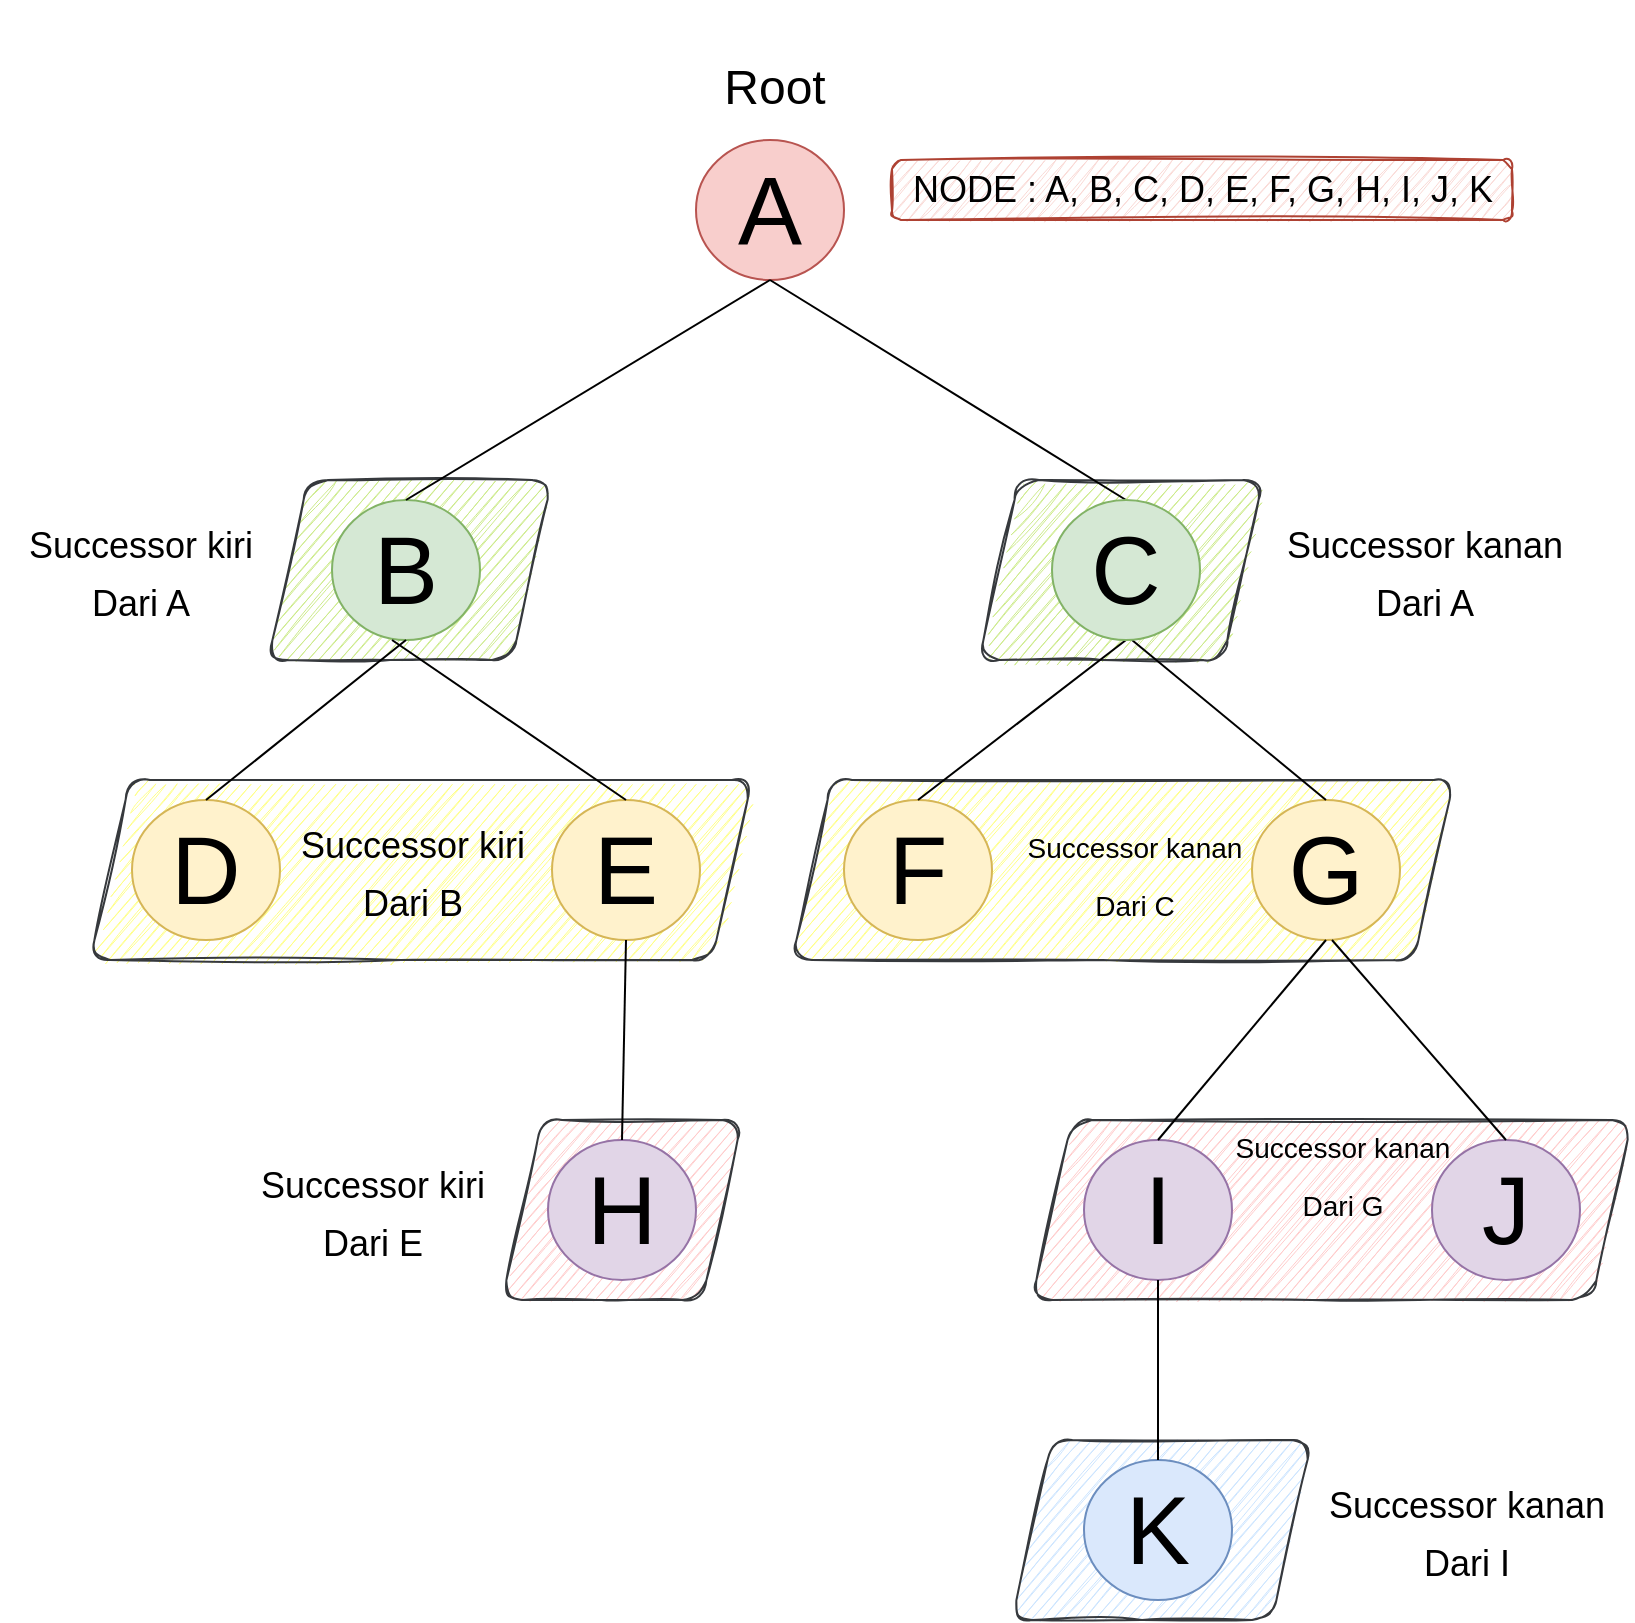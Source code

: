 <mxfile version="20.5.3" type="github">
  <diagram id="QYnPb9xYKGlMJSjqU7LE" name="Halaman-1">
    <mxGraphModel dx="875" dy="450" grid="1" gridSize="10" guides="1" tooltips="1" connect="1" arrows="1" fold="1" page="1" pageScale="1" pageWidth="827" pageHeight="1169" math="0" shadow="0">
      <root>
        <mxCell id="0" />
        <mxCell id="1" parent="0" />
        <mxCell id="mXJzTtIdMN7_5-vPaY4o-41" value="NODE : A, B, C, D, E, F, G, H, I, J, K" style="text;html=1;align=center;verticalAlign=middle;resizable=0;points=[];autosize=1;fontSize=18;fontFamily=Helvetica;fillColor=#fad9d5;strokeColor=#ae4132;sketch=1;shadow=0;glass=0;rounded=1;" parent="1" vertex="1">
          <mxGeometry x="460" y="120" width="310" height="30" as="geometry" />
        </mxCell>
        <mxCell id="mXJzTtIdMN7_5-vPaY4o-37" value="" style="shape=parallelogram;perimeter=parallelogramPerimeter;whiteSpace=wrap;html=1;fixedSize=1;fontSize=24;fillColor=#ffcccc;strokeColor=#36393d;shadow=0;rounded=1;sketch=1;" parent="1" vertex="1">
          <mxGeometry x="265" y="600" width="120" height="90" as="geometry" />
        </mxCell>
        <mxCell id="mXJzTtIdMN7_5-vPaY4o-35" value="" style="shape=parallelogram;perimeter=parallelogramPerimeter;whiteSpace=wrap;html=1;fixedSize=1;fontSize=24;fillColor=#cdeb8b;strokeColor=#36393d;shadow=0;rounded=1;sketch=1;" parent="1" vertex="1">
          <mxGeometry x="503.5" y="280" width="142" height="90" as="geometry" />
        </mxCell>
        <mxCell id="mXJzTtIdMN7_5-vPaY4o-34" value="" style="shape=parallelogram;perimeter=parallelogramPerimeter;whiteSpace=wrap;html=1;fixedSize=1;fontSize=24;fillColor=#ffff88;strokeColor=#36393d;shadow=0;rounded=1;sketch=1;" parent="1" vertex="1">
          <mxGeometry x="410" y="430" width="331" height="90" as="geometry" />
        </mxCell>
        <mxCell id="mXJzTtIdMN7_5-vPaY4o-29" value="" style="shape=parallelogram;perimeter=parallelogramPerimeter;whiteSpace=wrap;html=1;fixedSize=1;fontSize=24;fillColor=#cce5ff;strokeColor=#36393d;shadow=0;rounded=1;sketch=1;" parent="1" vertex="1">
          <mxGeometry x="520" y="760" width="150" height="90" as="geometry" />
        </mxCell>
        <mxCell id="mXJzTtIdMN7_5-vPaY4o-28" value="" style="shape=parallelogram;perimeter=parallelogramPerimeter;whiteSpace=wrap;html=1;fixedSize=1;fontSize=24;fillColor=#ffcccc;strokeColor=#36393d;shadow=0;rounded=1;sketch=1;" parent="1" vertex="1">
          <mxGeometry x="530" y="600" width="300" height="90" as="geometry" />
        </mxCell>
        <mxCell id="mXJzTtIdMN7_5-vPaY4o-27" value="" style="shape=parallelogram;perimeter=parallelogramPerimeter;whiteSpace=wrap;html=1;fixedSize=1;fontSize=24;fillColor=#ffff88;strokeColor=#36393d;shadow=0;rounded=1;sketch=1;" parent="1" vertex="1">
          <mxGeometry x="59" y="430" width="331" height="90" as="geometry" />
        </mxCell>
        <mxCell id="mXJzTtIdMN7_5-vPaY4o-26" value="" style="shape=parallelogram;perimeter=parallelogramPerimeter;whiteSpace=wrap;html=1;fixedSize=1;fontSize=24;fillColor=#cdeb8b;strokeColor=#36393d;shadow=0;rounded=1;sketch=1;" parent="1" vertex="1">
          <mxGeometry x="148" y="280" width="142" height="90" as="geometry" />
        </mxCell>
        <mxCell id="mXJzTtIdMN7_5-vPaY4o-1" value="&lt;font style=&quot;font-size: 48px;&quot;&gt;A&lt;/font&gt;" style="ellipse;whiteSpace=wrap;html=1;fillColor=#f8cecc;strokeColor=#b85450;" parent="1" vertex="1">
          <mxGeometry x="362" y="110" width="74" height="70" as="geometry" />
        </mxCell>
        <mxCell id="mXJzTtIdMN7_5-vPaY4o-3" value="&lt;font style=&quot;font-size: 48px;&quot;&gt;I&lt;/font&gt;" style="ellipse;whiteSpace=wrap;html=1;fillColor=#e1d5e7;strokeColor=#9673a6;" parent="1" vertex="1">
          <mxGeometry x="556" y="610" width="74" height="70" as="geometry" />
        </mxCell>
        <mxCell id="mXJzTtIdMN7_5-vPaY4o-4" value="&lt;font style=&quot;font-size: 48px;&quot;&gt;J&lt;/font&gt;" style="ellipse;whiteSpace=wrap;html=1;fillColor=#e1d5e7;strokeColor=#9673a6;" parent="1" vertex="1">
          <mxGeometry x="730" y="610" width="74" height="70" as="geometry" />
        </mxCell>
        <mxCell id="mXJzTtIdMN7_5-vPaY4o-5" value="&lt;font style=&quot;font-size: 48px;&quot;&gt;K&lt;/font&gt;" style="ellipse;whiteSpace=wrap;html=1;fillColor=#dae8fc;strokeColor=#6c8ebf;" parent="1" vertex="1">
          <mxGeometry x="556" y="770" width="74" height="70" as="geometry" />
        </mxCell>
        <mxCell id="mXJzTtIdMN7_5-vPaY4o-6" value="&lt;font style=&quot;font-size: 48px;&quot;&gt;H&lt;/font&gt;" style="ellipse;whiteSpace=wrap;html=1;fillColor=#e1d5e7;strokeColor=#9673a6;" parent="1" vertex="1">
          <mxGeometry x="288" y="610" width="74" height="70" as="geometry" />
        </mxCell>
        <mxCell id="mXJzTtIdMN7_5-vPaY4o-7" value="&lt;font style=&quot;font-size: 48px;&quot;&gt;G&lt;/font&gt;" style="ellipse;whiteSpace=wrap;html=1;fillColor=#fff2cc;strokeColor=#d6b656;" parent="1" vertex="1">
          <mxGeometry x="640" y="440" width="74" height="70" as="geometry" />
        </mxCell>
        <mxCell id="mXJzTtIdMN7_5-vPaY4o-8" value="&lt;font style=&quot;font-size: 48px;&quot;&gt;F&lt;/font&gt;" style="ellipse;whiteSpace=wrap;html=1;fillColor=#fff2cc;strokeColor=#d6b656;" parent="1" vertex="1">
          <mxGeometry x="436" y="440" width="74" height="70" as="geometry" />
        </mxCell>
        <mxCell id="mXJzTtIdMN7_5-vPaY4o-9" value="&lt;font style=&quot;font-size: 48px;&quot;&gt;E&lt;/font&gt;" style="ellipse;whiteSpace=wrap;html=1;fillColor=#fff2cc;strokeColor=#d6b656;" parent="1" vertex="1">
          <mxGeometry x="290" y="440" width="74" height="70" as="geometry" />
        </mxCell>
        <mxCell id="mXJzTtIdMN7_5-vPaY4o-10" value="&lt;font style=&quot;font-size: 48px;&quot;&gt;D&lt;/font&gt;" style="ellipse;whiteSpace=wrap;html=1;fillColor=#fff2cc;strokeColor=#d6b656;" parent="1" vertex="1">
          <mxGeometry x="80" y="440" width="74" height="70" as="geometry" />
        </mxCell>
        <mxCell id="mXJzTtIdMN7_5-vPaY4o-12" value="&lt;font style=&quot;font-size: 48px;&quot;&gt;B&lt;/font&gt;" style="ellipse;whiteSpace=wrap;html=1;fillColor=#d5e8d4;strokeColor=#82b366;" parent="1" vertex="1">
          <mxGeometry x="180" y="290" width="74" height="70" as="geometry" />
        </mxCell>
        <mxCell id="mXJzTtIdMN7_5-vPaY4o-13" value="" style="endArrow=none;html=1;rounded=0;exitX=0.5;exitY=0;exitDx=0;exitDy=0;entryX=0.5;entryY=1;entryDx=0;entryDy=0;" parent="1" source="mXJzTtIdMN7_5-vPaY4o-12" target="mXJzTtIdMN7_5-vPaY4o-1" edge="1">
          <mxGeometry width="50" height="50" relative="1" as="geometry">
            <mxPoint x="410" y="460" as="sourcePoint" />
            <mxPoint x="360" y="140" as="targetPoint" />
          </mxGeometry>
        </mxCell>
        <mxCell id="mXJzTtIdMN7_5-vPaY4o-14" value="" style="endArrow=none;html=1;rounded=0;exitX=0.5;exitY=0;exitDx=0;exitDy=0;" parent="1" source="mXJzTtIdMN7_5-vPaY4o-11" edge="1">
          <mxGeometry width="50" height="50" relative="1" as="geometry">
            <mxPoint x="400" y="470" as="sourcePoint" />
            <mxPoint x="399" y="180" as="targetPoint" />
          </mxGeometry>
        </mxCell>
        <mxCell id="mXJzTtIdMN7_5-vPaY4o-15" value="" style="endArrow=none;html=1;rounded=0;entryX=0.5;entryY=1;entryDx=0;entryDy=0;exitX=0.5;exitY=0;exitDx=0;exitDy=0;" parent="1" source="mXJzTtIdMN7_5-vPaY4o-10" target="mXJzTtIdMN7_5-vPaY4o-12" edge="1">
          <mxGeometry width="50" height="50" relative="1" as="geometry">
            <mxPoint x="380" y="620" as="sourcePoint" />
            <mxPoint x="430" y="570" as="targetPoint" />
          </mxGeometry>
        </mxCell>
        <mxCell id="mXJzTtIdMN7_5-vPaY4o-16" value="" style="endArrow=none;html=1;rounded=0;exitX=0.5;exitY=0;exitDx=0;exitDy=0;" parent="1" source="mXJzTtIdMN7_5-vPaY4o-9" edge="1">
          <mxGeometry width="50" height="50" relative="1" as="geometry">
            <mxPoint x="380" y="620" as="sourcePoint" />
            <mxPoint x="210" y="360" as="targetPoint" />
          </mxGeometry>
        </mxCell>
        <mxCell id="mXJzTtIdMN7_5-vPaY4o-17" value="" style="endArrow=none;html=1;rounded=0;exitX=0.5;exitY=0;exitDx=0;exitDy=0;entryX=0.5;entryY=1;entryDx=0;entryDy=0;" parent="1" source="mXJzTtIdMN7_5-vPaY4o-6" target="mXJzTtIdMN7_5-vPaY4o-9" edge="1">
          <mxGeometry width="50" height="50" relative="1" as="geometry">
            <mxPoint x="530" y="590" as="sourcePoint" />
            <mxPoint x="420" y="540" as="targetPoint" />
          </mxGeometry>
        </mxCell>
        <mxCell id="mXJzTtIdMN7_5-vPaY4o-18" value="" style="endArrow=none;html=1;rounded=0;entryX=0.5;entryY=1;entryDx=0;entryDy=0;exitX=0.5;exitY=0;exitDx=0;exitDy=0;" parent="1" source="mXJzTtIdMN7_5-vPaY4o-8" target="mXJzTtIdMN7_5-vPaY4o-11" edge="1">
          <mxGeometry width="50" height="50" relative="1" as="geometry">
            <mxPoint x="520" y="470" as="sourcePoint" />
            <mxPoint x="570" y="420" as="targetPoint" />
          </mxGeometry>
        </mxCell>
        <mxCell id="mXJzTtIdMN7_5-vPaY4o-20" value="" style="endArrow=none;html=1;rounded=0;exitX=0.5;exitY=0;exitDx=0;exitDy=0;" parent="1" source="mXJzTtIdMN7_5-vPaY4o-7" edge="1">
          <mxGeometry width="50" height="50" relative="1" as="geometry">
            <mxPoint x="520" y="470" as="sourcePoint" />
            <mxPoint x="580" y="360" as="targetPoint" />
          </mxGeometry>
        </mxCell>
        <mxCell id="mXJzTtIdMN7_5-vPaY4o-21" value="" style="endArrow=none;html=1;rounded=0;entryX=0.5;entryY=1;entryDx=0;entryDy=0;exitX=0.5;exitY=0;exitDx=0;exitDy=0;" parent="1" source="mXJzTtIdMN7_5-vPaY4o-3" target="mXJzTtIdMN7_5-vPaY4o-7" edge="1">
          <mxGeometry width="50" height="50" relative="1" as="geometry">
            <mxPoint x="640" y="770" as="sourcePoint" />
            <mxPoint x="690" y="720" as="targetPoint" />
          </mxGeometry>
        </mxCell>
        <mxCell id="mXJzTtIdMN7_5-vPaY4o-22" value="" style="endArrow=none;html=1;rounded=0;exitX=0.5;exitY=0;exitDx=0;exitDy=0;" parent="1" source="mXJzTtIdMN7_5-vPaY4o-4" edge="1">
          <mxGeometry width="50" height="50" relative="1" as="geometry">
            <mxPoint x="640" y="770" as="sourcePoint" />
            <mxPoint x="680" y="510" as="targetPoint" />
          </mxGeometry>
        </mxCell>
        <mxCell id="mXJzTtIdMN7_5-vPaY4o-23" value="" style="endArrow=none;html=1;rounded=0;entryX=0.5;entryY=1;entryDx=0;entryDy=0;exitX=0.5;exitY=0;exitDx=0;exitDy=0;" parent="1" source="mXJzTtIdMN7_5-vPaY4o-5" target="mXJzTtIdMN7_5-vPaY4o-3" edge="1">
          <mxGeometry width="50" height="50" relative="1" as="geometry">
            <mxPoint x="640" y="770" as="sourcePoint" />
            <mxPoint x="690" y="720" as="targetPoint" />
          </mxGeometry>
        </mxCell>
        <mxCell id="mXJzTtIdMN7_5-vPaY4o-11" value="&lt;font style=&quot;font-size: 48px;&quot;&gt;C&lt;/font&gt;" style="ellipse;whiteSpace=wrap;html=1;fillColor=#d5e8d4;strokeColor=#82b366;" parent="1" vertex="1">
          <mxGeometry x="540" y="290" width="74" height="70" as="geometry" />
        </mxCell>
        <mxCell id="mXJzTtIdMN7_5-vPaY4o-25" value="&lt;font style=&quot;font-size: 24px;&quot;&gt;Root&lt;/font&gt;" style="text;html=1;align=center;verticalAlign=middle;resizable=0;points=[];autosize=1;strokeColor=none;fillColor=none;fontSize=48;" parent="1" vertex="1">
          <mxGeometry x="366" y="40" width="70" height="70" as="geometry" />
        </mxCell>
        <mxCell id="mXJzTtIdMN7_5-vPaY4o-30" value="&lt;font style=&quot;font-size: 18px;&quot;&gt;Successor kanan&lt;br&gt;Dari A&lt;/font&gt;" style="text;html=1;align=center;verticalAlign=middle;resizable=0;points=[];autosize=1;strokeColor=none;fillColor=none;fontSize=24;rounded=1;shadow=0;sketch=1;" parent="1" vertex="1">
          <mxGeometry x="645.5" y="290" width="160" height="70" as="geometry" />
        </mxCell>
        <mxCell id="mXJzTtIdMN7_5-vPaY4o-31" value="&lt;font style=&quot;font-size: 18px;&quot;&gt;Successor kiri&lt;br&gt;Dari A&lt;/font&gt;" style="text;html=1;align=center;verticalAlign=middle;resizable=0;points=[];autosize=1;strokeColor=none;fillColor=none;fontSize=24;rounded=1;shadow=0;sketch=1;" parent="1" vertex="1">
          <mxGeometry x="14" y="290" width="140" height="70" as="geometry" />
        </mxCell>
        <mxCell id="mXJzTtIdMN7_5-vPaY4o-32" value="&lt;font&gt;&lt;font style=&quot;font-size: 14px;&quot;&gt;Successor kanan&lt;br&gt;Dari C&lt;/font&gt;&lt;br&gt;&lt;/font&gt;" style="text;html=1;align=center;verticalAlign=middle;resizable=0;points=[];autosize=1;strokeColor=none;fillColor=none;fontSize=24;rounded=1;shadow=0;sketch=1;" parent="1" vertex="1">
          <mxGeometry x="515.5" y="440" width="130" height="70" as="geometry" />
        </mxCell>
        <mxCell id="mXJzTtIdMN7_5-vPaY4o-33" value="&lt;font style=&quot;font-size: 18px;&quot;&gt;Successor kiri&lt;br&gt;Dari B&lt;/font&gt;" style="text;html=1;align=center;verticalAlign=middle;resizable=0;points=[];autosize=1;strokeColor=none;fillColor=none;fontSize=24;rounded=1;shadow=0;sketch=1;" parent="1" vertex="1">
          <mxGeometry x="150" y="440" width="140" height="70" as="geometry" />
        </mxCell>
        <mxCell id="mXJzTtIdMN7_5-vPaY4o-36" value="&lt;font style=&quot;font-size: 18px;&quot;&gt;Successor kiri&lt;br&gt;Dari E&lt;/font&gt;" style="text;html=1;align=center;verticalAlign=middle;resizable=0;points=[];autosize=1;strokeColor=none;fillColor=none;fontSize=24;rounded=1;shadow=0;sketch=1;" parent="1" vertex="1">
          <mxGeometry x="130" y="610" width="140" height="70" as="geometry" />
        </mxCell>
        <mxCell id="mXJzTtIdMN7_5-vPaY4o-38" value="&lt;font&gt;&lt;font style=&quot;font-size: 14px;&quot;&gt;Successor kanan&lt;br&gt;Dari G&lt;/font&gt;&lt;br&gt;&lt;/font&gt;" style="text;html=1;align=center;verticalAlign=middle;resizable=0;points=[];autosize=1;strokeColor=none;fillColor=none;fontSize=24;rounded=1;shadow=0;sketch=1;arcSize=0;" parent="1" vertex="1">
          <mxGeometry x="620" y="590" width="130" height="70" as="geometry" />
        </mxCell>
        <mxCell id="mXJzTtIdMN7_5-vPaY4o-40" value="&lt;font&gt;&lt;font style=&quot;font-size: 18px;&quot;&gt;Successor kanan&lt;br&gt;Dari I&lt;/font&gt;&lt;br&gt;&lt;/font&gt;" style="text;html=1;align=center;verticalAlign=middle;resizable=0;points=[];autosize=1;strokeColor=none;fillColor=none;fontSize=24;rounded=1;shadow=0;sketch=1;arcSize=0;" parent="1" vertex="1">
          <mxGeometry x="667" y="770" width="160" height="70" as="geometry" />
        </mxCell>
      </root>
    </mxGraphModel>
  </diagram>
</mxfile>
